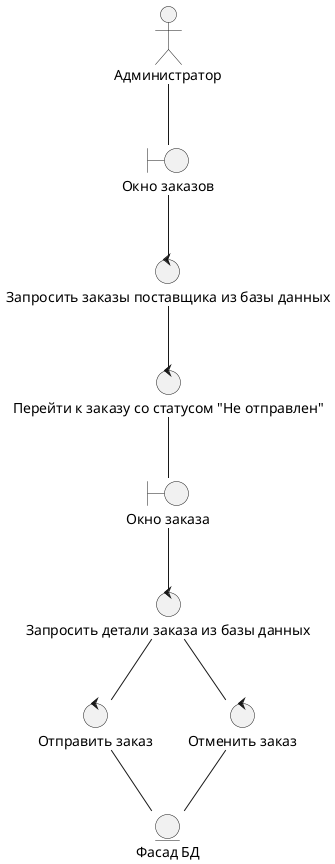 @startuml

'добавить чек бокс не отправленных заказов
actor "Aдминистратор" as admin

boundary "Окно заказов" as admin_order_list

control "Запросить заказы поставщика из базы данных" as give_me_orders

control "Перейти к заказу со статусом "Не отправлен"" as to_zakaz

boundary "Окно заказа" as admin_selected_order

control "Запросить детали заказа из базы данных" as give_order_details

control "Отправить заказ" as send_zakaz

control "Отменить заказ" as cansel_zakaz

entity "Фасад БД" as facade_bd





admin -- admin_order_list

admin_order_list--give_me_orders

give_me_orders -- to_zakaz

to_zakaz -- admin_selected_order

admin_selected_order--give_order_details 

give_order_details--send_zakaz

'admin_selected_order-->give_order_details

give_order_details--cansel_zakaz



send_zakaz--facade_bd

cansel_zakaz--facade_bd



@enduml